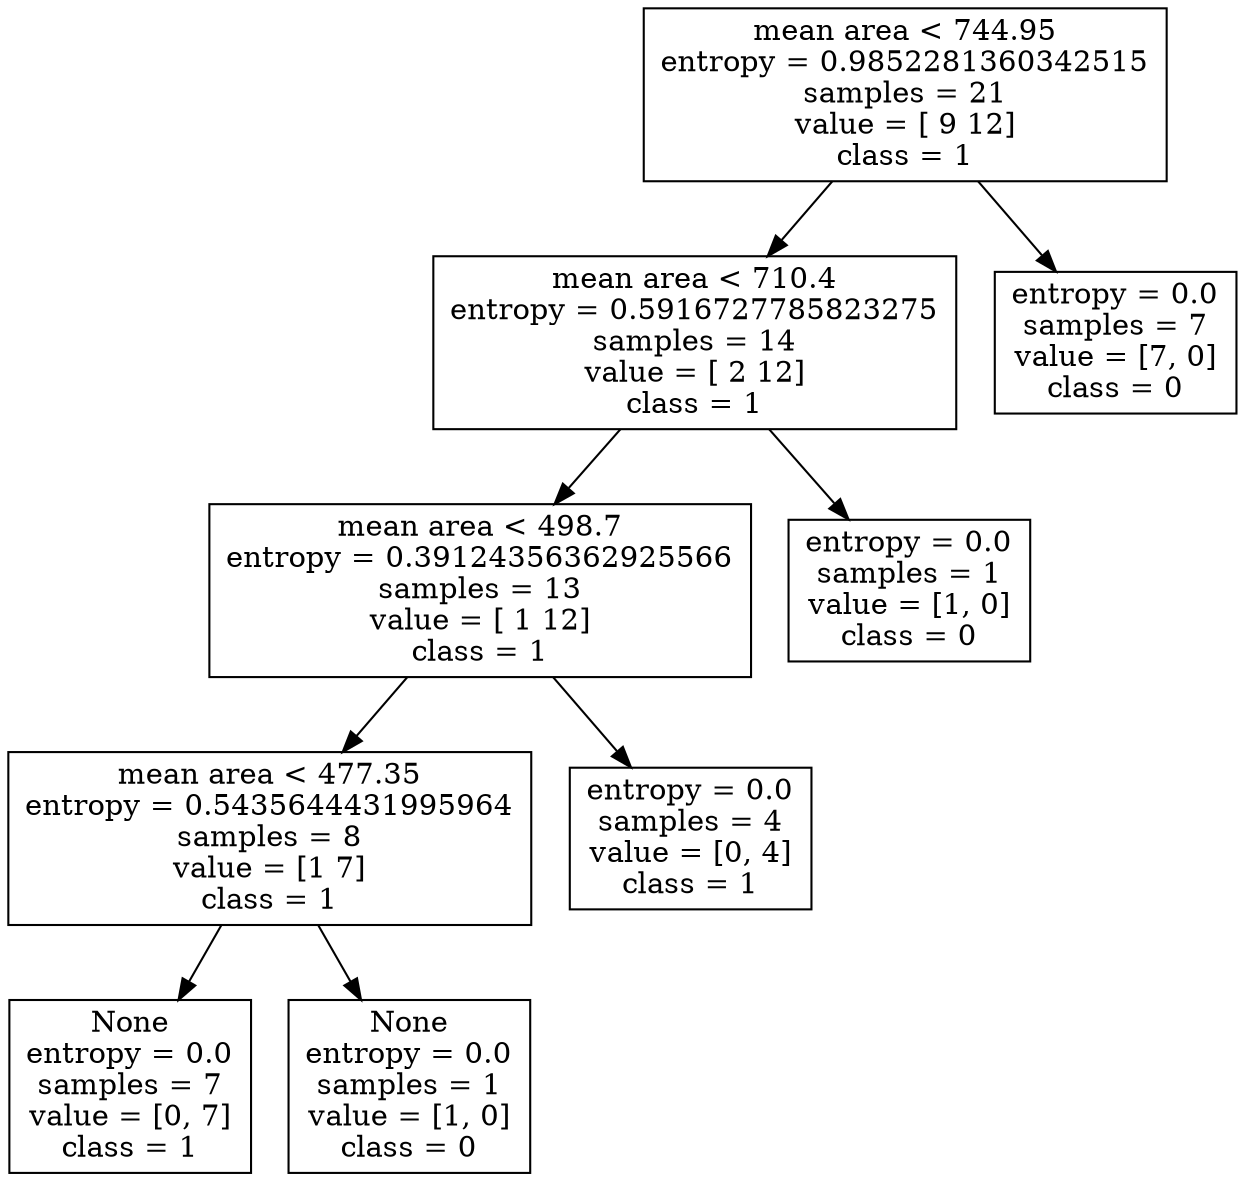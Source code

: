 digraph Tree {
node [shape=box] ;0[label="mean area < 744.95\nentropy = 0.9852281360342515\nsamples = 21\nvalue = [ 9 12]\nclass = 1"] ;
1[label="mean area < 710.4\nentropy = 0.5916727785823275\nsamples = 14\nvalue = [ 2 12]\nclass = 1"] ;
0 -> 1 ;

2[label="mean area < 498.7\nentropy = 0.39124356362925566\nsamples = 13\nvalue = [ 1 12]\nclass = 1"] ;
1 -> 2 ;

3[label="mean area < 477.35\nentropy = 0.5435644431995964\nsamples = 8\nvalue = [1 7]\nclass = 1"] ;
2 -> 3 ;

4[label="None\nentropy = 0.0\nsamples = 7\nvalue = [0, 7]\nclass = 1"] ;
3 -> 4 ;

5[label="None\nentropy = 0.0\nsamples = 1\nvalue = [1, 0]\nclass = 0"] ;
3 -> 5 ;

6[label="entropy = 0.0\nsamples = 4\nvalue = [0, 4]\nclass = 1"] ;
2 -> 6 ;

7[label="entropy = 0.0\nsamples = 1\nvalue = [1, 0]\nclass = 0"] ;
1 -> 7 ;

8[label="entropy = 0.0\nsamples = 7\nvalue = [7, 0]\nclass = 0"] ;
0 -> 8 ;

}
